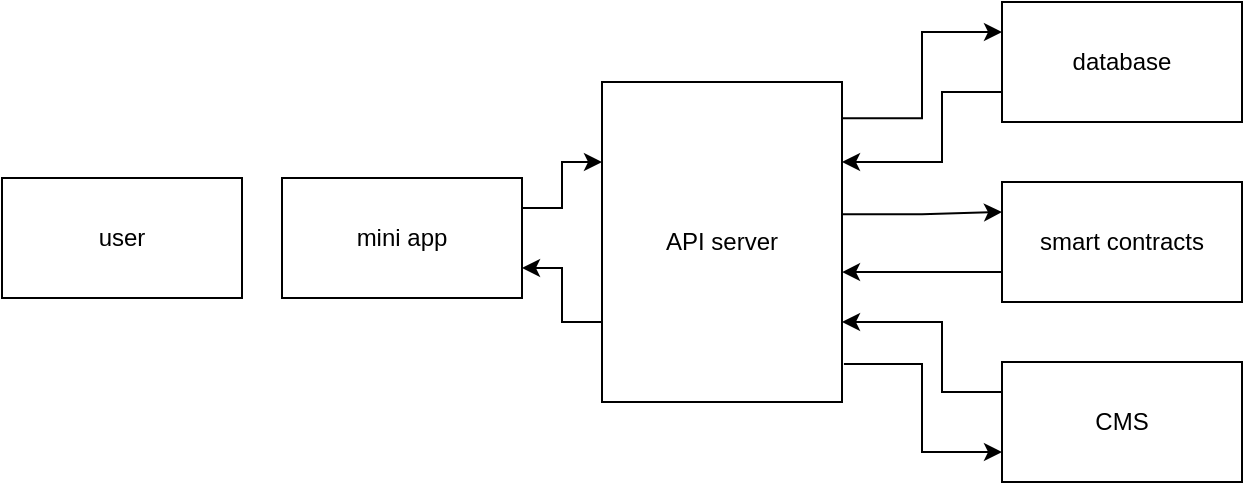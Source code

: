 <mxfile version="24.6.4" type="github">
  <diagram name="Страница — 1" id="IuWRoEyBlXj8WQk81Yn1">
    <mxGraphModel dx="1386" dy="804" grid="1" gridSize="10" guides="1" tooltips="1" connect="1" arrows="1" fold="1" page="1" pageScale="1" pageWidth="1169" pageHeight="827" math="0" shadow="0">
      <root>
        <mxCell id="0" />
        <mxCell id="1" parent="0" />
        <mxCell id="WfBBGBUwr4_pyX-GsKSz-13" style="edgeStyle=orthogonalEdgeStyle;rounded=0;orthogonalLoop=1;jettySize=auto;html=1;exitX=1;exitY=0.25;exitDx=0;exitDy=0;entryX=0;entryY=0.25;entryDx=0;entryDy=0;" edge="1" parent="1" source="WfBBGBUwr4_pyX-GsKSz-1" target="WfBBGBUwr4_pyX-GsKSz-5">
          <mxGeometry relative="1" as="geometry" />
        </mxCell>
        <mxCell id="WfBBGBUwr4_pyX-GsKSz-1" value="mini app" style="rounded=0;whiteSpace=wrap;html=1;" vertex="1" parent="1">
          <mxGeometry x="240" y="128" width="120" height="60" as="geometry" />
        </mxCell>
        <mxCell id="WfBBGBUwr4_pyX-GsKSz-12" style="edgeStyle=orthogonalEdgeStyle;rounded=0;orthogonalLoop=1;jettySize=auto;html=1;exitX=1.008;exitY=0.881;exitDx=0;exitDy=0;entryX=0;entryY=0.75;entryDx=0;entryDy=0;exitPerimeter=0;" edge="1" parent="1" source="WfBBGBUwr4_pyX-GsKSz-5" target="WfBBGBUwr4_pyX-GsKSz-9">
          <mxGeometry relative="1" as="geometry" />
        </mxCell>
        <mxCell id="WfBBGBUwr4_pyX-GsKSz-14" style="edgeStyle=orthogonalEdgeStyle;rounded=0;orthogonalLoop=1;jettySize=auto;html=1;exitX=0;exitY=0.75;exitDx=0;exitDy=0;entryX=1;entryY=0.75;entryDx=0;entryDy=0;" edge="1" parent="1" source="WfBBGBUwr4_pyX-GsKSz-5" target="WfBBGBUwr4_pyX-GsKSz-1">
          <mxGeometry relative="1" as="geometry" />
        </mxCell>
        <mxCell id="WfBBGBUwr4_pyX-GsKSz-16" style="edgeStyle=orthogonalEdgeStyle;rounded=0;orthogonalLoop=1;jettySize=auto;html=1;exitX=1;exitY=0.113;exitDx=0;exitDy=0;entryX=0;entryY=0.25;entryDx=0;entryDy=0;exitPerimeter=0;" edge="1" parent="1" source="WfBBGBUwr4_pyX-GsKSz-5" target="WfBBGBUwr4_pyX-GsKSz-7">
          <mxGeometry relative="1" as="geometry" />
        </mxCell>
        <mxCell id="WfBBGBUwr4_pyX-GsKSz-19" style="edgeStyle=orthogonalEdgeStyle;rounded=0;orthogonalLoop=1;jettySize=auto;html=1;exitX=0.992;exitY=0.413;exitDx=0;exitDy=0;exitPerimeter=0;" edge="1" parent="1" source="WfBBGBUwr4_pyX-GsKSz-5">
          <mxGeometry relative="1" as="geometry">
            <mxPoint x="600" y="145" as="targetPoint" />
          </mxGeometry>
        </mxCell>
        <mxCell id="WfBBGBUwr4_pyX-GsKSz-5" value="API server" style="rounded=0;whiteSpace=wrap;html=1;" vertex="1" parent="1">
          <mxGeometry x="400" y="80" width="120" height="160" as="geometry" />
        </mxCell>
        <mxCell id="WfBBGBUwr4_pyX-GsKSz-6" value="user" style="rounded=0;whiteSpace=wrap;html=1;" vertex="1" parent="1">
          <mxGeometry x="100" y="128" width="120" height="60" as="geometry" />
        </mxCell>
        <mxCell id="WfBBGBUwr4_pyX-GsKSz-17" style="edgeStyle=orthogonalEdgeStyle;rounded=0;orthogonalLoop=1;jettySize=auto;html=1;exitX=0;exitY=0.75;exitDx=0;exitDy=0;entryX=1;entryY=0.25;entryDx=0;entryDy=0;" edge="1" parent="1" source="WfBBGBUwr4_pyX-GsKSz-7" target="WfBBGBUwr4_pyX-GsKSz-5">
          <mxGeometry relative="1" as="geometry">
            <Array as="points">
              <mxPoint x="570" y="85" />
              <mxPoint x="570" y="120" />
            </Array>
          </mxGeometry>
        </mxCell>
        <mxCell id="WfBBGBUwr4_pyX-GsKSz-7" value="database" style="rounded=0;whiteSpace=wrap;html=1;" vertex="1" parent="1">
          <mxGeometry x="600" y="40" width="120" height="60" as="geometry" />
        </mxCell>
        <mxCell id="WfBBGBUwr4_pyX-GsKSz-8" value="smart contracts" style="rounded=0;whiteSpace=wrap;html=1;" vertex="1" parent="1">
          <mxGeometry x="600" y="130" width="120" height="60" as="geometry" />
        </mxCell>
        <mxCell id="WfBBGBUwr4_pyX-GsKSz-18" style="edgeStyle=orthogonalEdgeStyle;rounded=0;orthogonalLoop=1;jettySize=auto;html=1;exitX=0;exitY=0.25;exitDx=0;exitDy=0;entryX=1;entryY=0.75;entryDx=0;entryDy=0;" edge="1" parent="1" source="WfBBGBUwr4_pyX-GsKSz-9" target="WfBBGBUwr4_pyX-GsKSz-5">
          <mxGeometry relative="1" as="geometry">
            <Array as="points">
              <mxPoint x="570" y="235" />
              <mxPoint x="570" y="200" />
            </Array>
          </mxGeometry>
        </mxCell>
        <mxCell id="WfBBGBUwr4_pyX-GsKSz-9" value="CMS" style="rounded=0;whiteSpace=wrap;html=1;" vertex="1" parent="1">
          <mxGeometry x="600" y="220" width="120" height="60" as="geometry" />
        </mxCell>
        <mxCell id="WfBBGBUwr4_pyX-GsKSz-20" style="edgeStyle=orthogonalEdgeStyle;rounded=0;orthogonalLoop=1;jettySize=auto;html=1;exitX=0;exitY=0.75;exitDx=0;exitDy=0;entryX=1;entryY=0.594;entryDx=0;entryDy=0;entryPerimeter=0;" edge="1" parent="1" source="WfBBGBUwr4_pyX-GsKSz-8" target="WfBBGBUwr4_pyX-GsKSz-5">
          <mxGeometry relative="1" as="geometry" />
        </mxCell>
      </root>
    </mxGraphModel>
  </diagram>
</mxfile>
